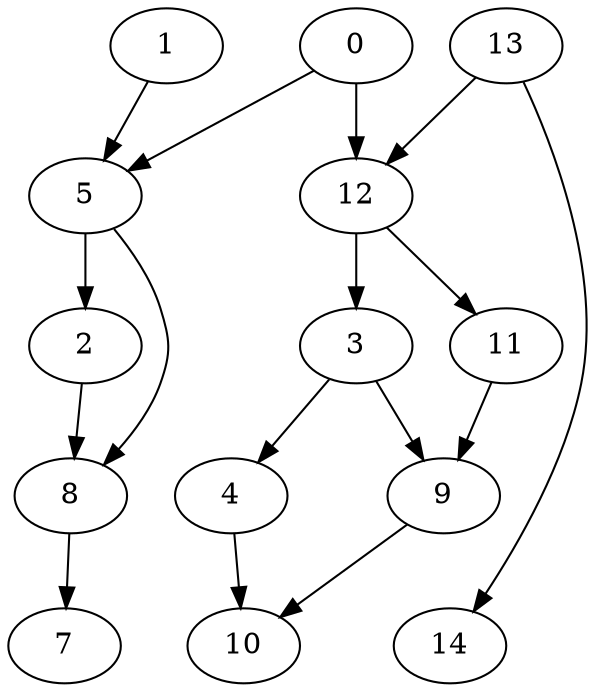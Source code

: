 digraph G {
    0;
    5;
    12;
    2;
    8;
    3;
    11;
    7;
    4;
    9;
    10;
    1;
    13;
    14;
    0 -> 5 [weight=0];
    0 -> 12 [weight=2];
    5 -> 2 [weight=1];
    5 -> 8 [weight=0];
    12 -> 3 [weight=2];
    12 -> 11 [weight=0];
    2 -> 8 [weight=0];
    8 -> 7 [weight=0];
    3 -> 4 [weight=0];
    3 -> 9 [weight=0];
    11 -> 9 [weight=0];
    4 -> 10 [weight=0];
    9 -> 10 [weight=0];
    1 -> 5 [weight=0];
    13 -> 12 [weight=1];
    13 -> 14 [weight=0];
}
